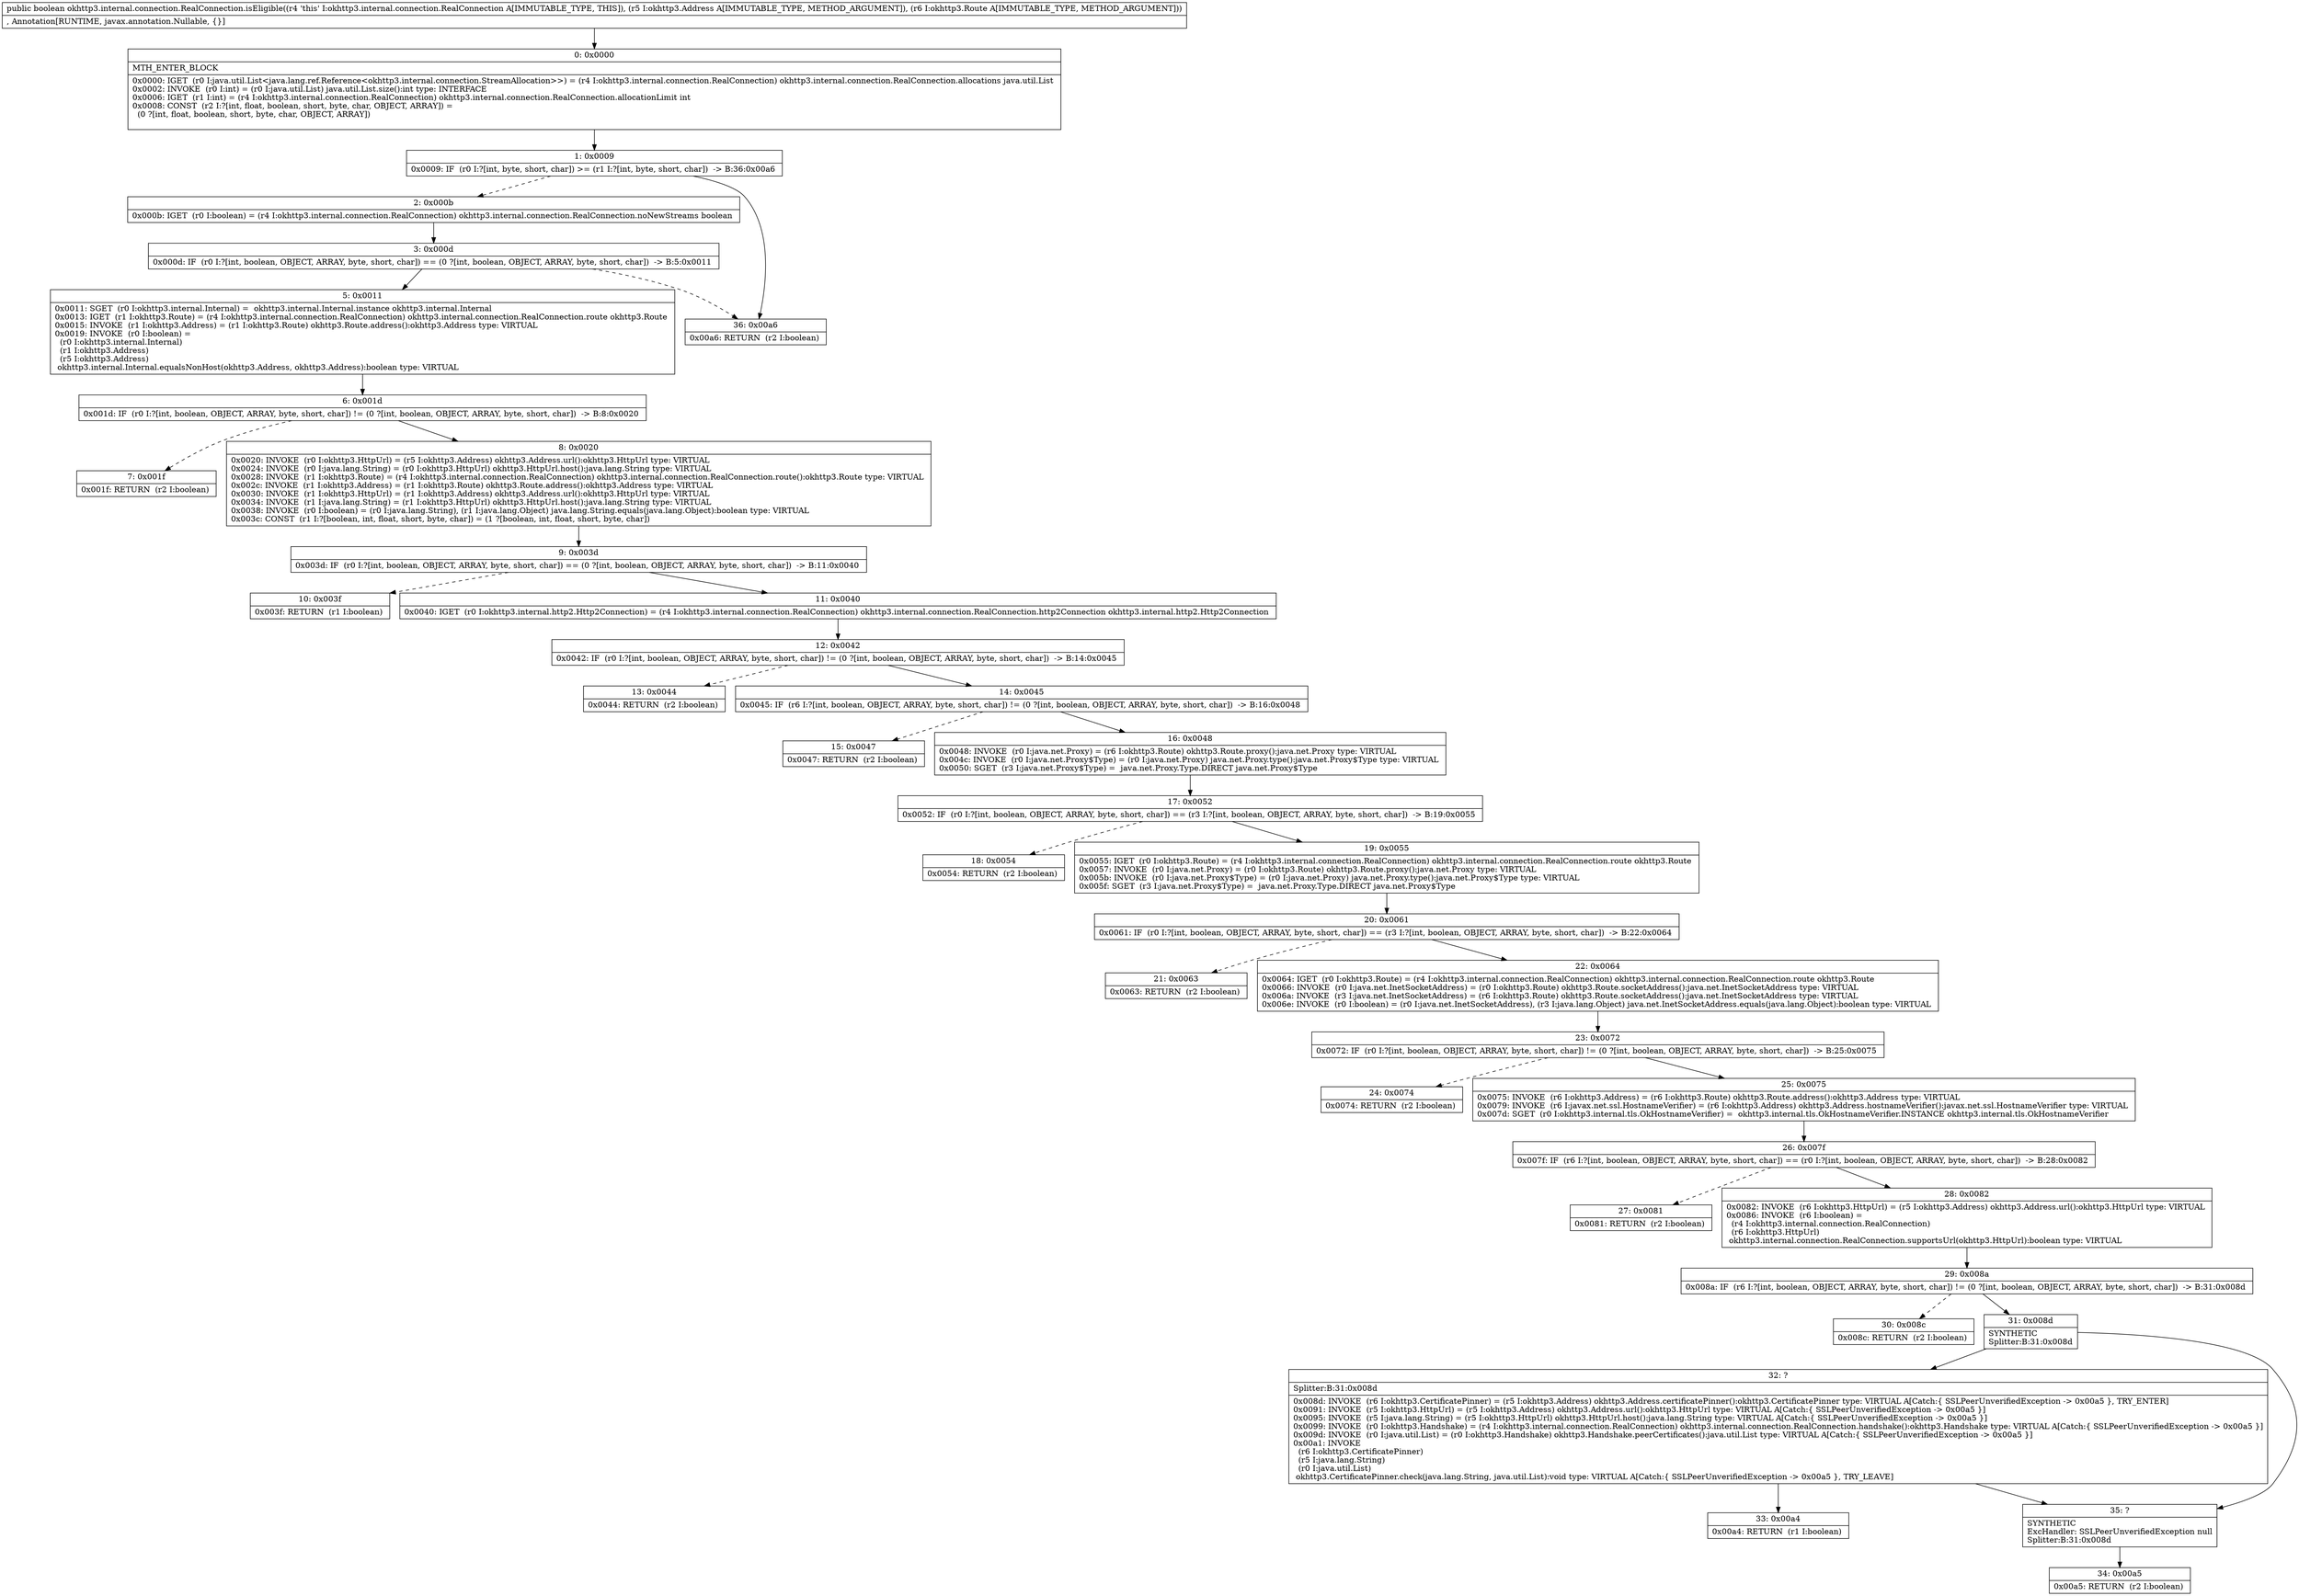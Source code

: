 digraph "CFG forokhttp3.internal.connection.RealConnection.isEligible(Lokhttp3\/Address;Lokhttp3\/Route;)Z" {
Node_0 [shape=record,label="{0\:\ 0x0000|MTH_ENTER_BLOCK\l|0x0000: IGET  (r0 I:java.util.List\<java.lang.ref.Reference\<okhttp3.internal.connection.StreamAllocation\>\>) = (r4 I:okhttp3.internal.connection.RealConnection) okhttp3.internal.connection.RealConnection.allocations java.util.List \l0x0002: INVOKE  (r0 I:int) = (r0 I:java.util.List) java.util.List.size():int type: INTERFACE \l0x0006: IGET  (r1 I:int) = (r4 I:okhttp3.internal.connection.RealConnection) okhttp3.internal.connection.RealConnection.allocationLimit int \l0x0008: CONST  (r2 I:?[int, float, boolean, short, byte, char, OBJECT, ARRAY]) = \l  (0 ?[int, float, boolean, short, byte, char, OBJECT, ARRAY])\l \l}"];
Node_1 [shape=record,label="{1\:\ 0x0009|0x0009: IF  (r0 I:?[int, byte, short, char]) \>= (r1 I:?[int, byte, short, char])  \-\> B:36:0x00a6 \l}"];
Node_2 [shape=record,label="{2\:\ 0x000b|0x000b: IGET  (r0 I:boolean) = (r4 I:okhttp3.internal.connection.RealConnection) okhttp3.internal.connection.RealConnection.noNewStreams boolean \l}"];
Node_3 [shape=record,label="{3\:\ 0x000d|0x000d: IF  (r0 I:?[int, boolean, OBJECT, ARRAY, byte, short, char]) == (0 ?[int, boolean, OBJECT, ARRAY, byte, short, char])  \-\> B:5:0x0011 \l}"];
Node_5 [shape=record,label="{5\:\ 0x0011|0x0011: SGET  (r0 I:okhttp3.internal.Internal) =  okhttp3.internal.Internal.instance okhttp3.internal.Internal \l0x0013: IGET  (r1 I:okhttp3.Route) = (r4 I:okhttp3.internal.connection.RealConnection) okhttp3.internal.connection.RealConnection.route okhttp3.Route \l0x0015: INVOKE  (r1 I:okhttp3.Address) = (r1 I:okhttp3.Route) okhttp3.Route.address():okhttp3.Address type: VIRTUAL \l0x0019: INVOKE  (r0 I:boolean) = \l  (r0 I:okhttp3.internal.Internal)\l  (r1 I:okhttp3.Address)\l  (r5 I:okhttp3.Address)\l okhttp3.internal.Internal.equalsNonHost(okhttp3.Address, okhttp3.Address):boolean type: VIRTUAL \l}"];
Node_6 [shape=record,label="{6\:\ 0x001d|0x001d: IF  (r0 I:?[int, boolean, OBJECT, ARRAY, byte, short, char]) != (0 ?[int, boolean, OBJECT, ARRAY, byte, short, char])  \-\> B:8:0x0020 \l}"];
Node_7 [shape=record,label="{7\:\ 0x001f|0x001f: RETURN  (r2 I:boolean) \l}"];
Node_8 [shape=record,label="{8\:\ 0x0020|0x0020: INVOKE  (r0 I:okhttp3.HttpUrl) = (r5 I:okhttp3.Address) okhttp3.Address.url():okhttp3.HttpUrl type: VIRTUAL \l0x0024: INVOKE  (r0 I:java.lang.String) = (r0 I:okhttp3.HttpUrl) okhttp3.HttpUrl.host():java.lang.String type: VIRTUAL \l0x0028: INVOKE  (r1 I:okhttp3.Route) = (r4 I:okhttp3.internal.connection.RealConnection) okhttp3.internal.connection.RealConnection.route():okhttp3.Route type: VIRTUAL \l0x002c: INVOKE  (r1 I:okhttp3.Address) = (r1 I:okhttp3.Route) okhttp3.Route.address():okhttp3.Address type: VIRTUAL \l0x0030: INVOKE  (r1 I:okhttp3.HttpUrl) = (r1 I:okhttp3.Address) okhttp3.Address.url():okhttp3.HttpUrl type: VIRTUAL \l0x0034: INVOKE  (r1 I:java.lang.String) = (r1 I:okhttp3.HttpUrl) okhttp3.HttpUrl.host():java.lang.String type: VIRTUAL \l0x0038: INVOKE  (r0 I:boolean) = (r0 I:java.lang.String), (r1 I:java.lang.Object) java.lang.String.equals(java.lang.Object):boolean type: VIRTUAL \l0x003c: CONST  (r1 I:?[boolean, int, float, short, byte, char]) = (1 ?[boolean, int, float, short, byte, char]) \l}"];
Node_9 [shape=record,label="{9\:\ 0x003d|0x003d: IF  (r0 I:?[int, boolean, OBJECT, ARRAY, byte, short, char]) == (0 ?[int, boolean, OBJECT, ARRAY, byte, short, char])  \-\> B:11:0x0040 \l}"];
Node_10 [shape=record,label="{10\:\ 0x003f|0x003f: RETURN  (r1 I:boolean) \l}"];
Node_11 [shape=record,label="{11\:\ 0x0040|0x0040: IGET  (r0 I:okhttp3.internal.http2.Http2Connection) = (r4 I:okhttp3.internal.connection.RealConnection) okhttp3.internal.connection.RealConnection.http2Connection okhttp3.internal.http2.Http2Connection \l}"];
Node_12 [shape=record,label="{12\:\ 0x0042|0x0042: IF  (r0 I:?[int, boolean, OBJECT, ARRAY, byte, short, char]) != (0 ?[int, boolean, OBJECT, ARRAY, byte, short, char])  \-\> B:14:0x0045 \l}"];
Node_13 [shape=record,label="{13\:\ 0x0044|0x0044: RETURN  (r2 I:boolean) \l}"];
Node_14 [shape=record,label="{14\:\ 0x0045|0x0045: IF  (r6 I:?[int, boolean, OBJECT, ARRAY, byte, short, char]) != (0 ?[int, boolean, OBJECT, ARRAY, byte, short, char])  \-\> B:16:0x0048 \l}"];
Node_15 [shape=record,label="{15\:\ 0x0047|0x0047: RETURN  (r2 I:boolean) \l}"];
Node_16 [shape=record,label="{16\:\ 0x0048|0x0048: INVOKE  (r0 I:java.net.Proxy) = (r6 I:okhttp3.Route) okhttp3.Route.proxy():java.net.Proxy type: VIRTUAL \l0x004c: INVOKE  (r0 I:java.net.Proxy$Type) = (r0 I:java.net.Proxy) java.net.Proxy.type():java.net.Proxy$Type type: VIRTUAL \l0x0050: SGET  (r3 I:java.net.Proxy$Type) =  java.net.Proxy.Type.DIRECT java.net.Proxy$Type \l}"];
Node_17 [shape=record,label="{17\:\ 0x0052|0x0052: IF  (r0 I:?[int, boolean, OBJECT, ARRAY, byte, short, char]) == (r3 I:?[int, boolean, OBJECT, ARRAY, byte, short, char])  \-\> B:19:0x0055 \l}"];
Node_18 [shape=record,label="{18\:\ 0x0054|0x0054: RETURN  (r2 I:boolean) \l}"];
Node_19 [shape=record,label="{19\:\ 0x0055|0x0055: IGET  (r0 I:okhttp3.Route) = (r4 I:okhttp3.internal.connection.RealConnection) okhttp3.internal.connection.RealConnection.route okhttp3.Route \l0x0057: INVOKE  (r0 I:java.net.Proxy) = (r0 I:okhttp3.Route) okhttp3.Route.proxy():java.net.Proxy type: VIRTUAL \l0x005b: INVOKE  (r0 I:java.net.Proxy$Type) = (r0 I:java.net.Proxy) java.net.Proxy.type():java.net.Proxy$Type type: VIRTUAL \l0x005f: SGET  (r3 I:java.net.Proxy$Type) =  java.net.Proxy.Type.DIRECT java.net.Proxy$Type \l}"];
Node_20 [shape=record,label="{20\:\ 0x0061|0x0061: IF  (r0 I:?[int, boolean, OBJECT, ARRAY, byte, short, char]) == (r3 I:?[int, boolean, OBJECT, ARRAY, byte, short, char])  \-\> B:22:0x0064 \l}"];
Node_21 [shape=record,label="{21\:\ 0x0063|0x0063: RETURN  (r2 I:boolean) \l}"];
Node_22 [shape=record,label="{22\:\ 0x0064|0x0064: IGET  (r0 I:okhttp3.Route) = (r4 I:okhttp3.internal.connection.RealConnection) okhttp3.internal.connection.RealConnection.route okhttp3.Route \l0x0066: INVOKE  (r0 I:java.net.InetSocketAddress) = (r0 I:okhttp3.Route) okhttp3.Route.socketAddress():java.net.InetSocketAddress type: VIRTUAL \l0x006a: INVOKE  (r3 I:java.net.InetSocketAddress) = (r6 I:okhttp3.Route) okhttp3.Route.socketAddress():java.net.InetSocketAddress type: VIRTUAL \l0x006e: INVOKE  (r0 I:boolean) = (r0 I:java.net.InetSocketAddress), (r3 I:java.lang.Object) java.net.InetSocketAddress.equals(java.lang.Object):boolean type: VIRTUAL \l}"];
Node_23 [shape=record,label="{23\:\ 0x0072|0x0072: IF  (r0 I:?[int, boolean, OBJECT, ARRAY, byte, short, char]) != (0 ?[int, boolean, OBJECT, ARRAY, byte, short, char])  \-\> B:25:0x0075 \l}"];
Node_24 [shape=record,label="{24\:\ 0x0074|0x0074: RETURN  (r2 I:boolean) \l}"];
Node_25 [shape=record,label="{25\:\ 0x0075|0x0075: INVOKE  (r6 I:okhttp3.Address) = (r6 I:okhttp3.Route) okhttp3.Route.address():okhttp3.Address type: VIRTUAL \l0x0079: INVOKE  (r6 I:javax.net.ssl.HostnameVerifier) = (r6 I:okhttp3.Address) okhttp3.Address.hostnameVerifier():javax.net.ssl.HostnameVerifier type: VIRTUAL \l0x007d: SGET  (r0 I:okhttp3.internal.tls.OkHostnameVerifier) =  okhttp3.internal.tls.OkHostnameVerifier.INSTANCE okhttp3.internal.tls.OkHostnameVerifier \l}"];
Node_26 [shape=record,label="{26\:\ 0x007f|0x007f: IF  (r6 I:?[int, boolean, OBJECT, ARRAY, byte, short, char]) == (r0 I:?[int, boolean, OBJECT, ARRAY, byte, short, char])  \-\> B:28:0x0082 \l}"];
Node_27 [shape=record,label="{27\:\ 0x0081|0x0081: RETURN  (r2 I:boolean) \l}"];
Node_28 [shape=record,label="{28\:\ 0x0082|0x0082: INVOKE  (r6 I:okhttp3.HttpUrl) = (r5 I:okhttp3.Address) okhttp3.Address.url():okhttp3.HttpUrl type: VIRTUAL \l0x0086: INVOKE  (r6 I:boolean) = \l  (r4 I:okhttp3.internal.connection.RealConnection)\l  (r6 I:okhttp3.HttpUrl)\l okhttp3.internal.connection.RealConnection.supportsUrl(okhttp3.HttpUrl):boolean type: VIRTUAL \l}"];
Node_29 [shape=record,label="{29\:\ 0x008a|0x008a: IF  (r6 I:?[int, boolean, OBJECT, ARRAY, byte, short, char]) != (0 ?[int, boolean, OBJECT, ARRAY, byte, short, char])  \-\> B:31:0x008d \l}"];
Node_30 [shape=record,label="{30\:\ 0x008c|0x008c: RETURN  (r2 I:boolean) \l}"];
Node_31 [shape=record,label="{31\:\ 0x008d|SYNTHETIC\lSplitter:B:31:0x008d\l}"];
Node_32 [shape=record,label="{32\:\ ?|Splitter:B:31:0x008d\l|0x008d: INVOKE  (r6 I:okhttp3.CertificatePinner) = (r5 I:okhttp3.Address) okhttp3.Address.certificatePinner():okhttp3.CertificatePinner type: VIRTUAL A[Catch:\{ SSLPeerUnverifiedException \-\> 0x00a5 \}, TRY_ENTER]\l0x0091: INVOKE  (r5 I:okhttp3.HttpUrl) = (r5 I:okhttp3.Address) okhttp3.Address.url():okhttp3.HttpUrl type: VIRTUAL A[Catch:\{ SSLPeerUnverifiedException \-\> 0x00a5 \}]\l0x0095: INVOKE  (r5 I:java.lang.String) = (r5 I:okhttp3.HttpUrl) okhttp3.HttpUrl.host():java.lang.String type: VIRTUAL A[Catch:\{ SSLPeerUnverifiedException \-\> 0x00a5 \}]\l0x0099: INVOKE  (r0 I:okhttp3.Handshake) = (r4 I:okhttp3.internal.connection.RealConnection) okhttp3.internal.connection.RealConnection.handshake():okhttp3.Handshake type: VIRTUAL A[Catch:\{ SSLPeerUnverifiedException \-\> 0x00a5 \}]\l0x009d: INVOKE  (r0 I:java.util.List) = (r0 I:okhttp3.Handshake) okhttp3.Handshake.peerCertificates():java.util.List type: VIRTUAL A[Catch:\{ SSLPeerUnverifiedException \-\> 0x00a5 \}]\l0x00a1: INVOKE  \l  (r6 I:okhttp3.CertificatePinner)\l  (r5 I:java.lang.String)\l  (r0 I:java.util.List)\l okhttp3.CertificatePinner.check(java.lang.String, java.util.List):void type: VIRTUAL A[Catch:\{ SSLPeerUnverifiedException \-\> 0x00a5 \}, TRY_LEAVE]\l}"];
Node_33 [shape=record,label="{33\:\ 0x00a4|0x00a4: RETURN  (r1 I:boolean) \l}"];
Node_34 [shape=record,label="{34\:\ 0x00a5|0x00a5: RETURN  (r2 I:boolean) \l}"];
Node_35 [shape=record,label="{35\:\ ?|SYNTHETIC\lExcHandler: SSLPeerUnverifiedException null\lSplitter:B:31:0x008d\l}"];
Node_36 [shape=record,label="{36\:\ 0x00a6|0x00a6: RETURN  (r2 I:boolean) \l}"];
MethodNode[shape=record,label="{public boolean okhttp3.internal.connection.RealConnection.isEligible((r4 'this' I:okhttp3.internal.connection.RealConnection A[IMMUTABLE_TYPE, THIS]), (r5 I:okhttp3.Address A[IMMUTABLE_TYPE, METHOD_ARGUMENT]), (r6 I:okhttp3.Route A[IMMUTABLE_TYPE, METHOD_ARGUMENT]))  | , Annotation[RUNTIME, javax.annotation.Nullable, \{\}]\l}"];
MethodNode -> Node_0;
Node_0 -> Node_1;
Node_1 -> Node_2[style=dashed];
Node_1 -> Node_36;
Node_2 -> Node_3;
Node_3 -> Node_5;
Node_3 -> Node_36[style=dashed];
Node_5 -> Node_6;
Node_6 -> Node_7[style=dashed];
Node_6 -> Node_8;
Node_8 -> Node_9;
Node_9 -> Node_10[style=dashed];
Node_9 -> Node_11;
Node_11 -> Node_12;
Node_12 -> Node_13[style=dashed];
Node_12 -> Node_14;
Node_14 -> Node_15[style=dashed];
Node_14 -> Node_16;
Node_16 -> Node_17;
Node_17 -> Node_18[style=dashed];
Node_17 -> Node_19;
Node_19 -> Node_20;
Node_20 -> Node_21[style=dashed];
Node_20 -> Node_22;
Node_22 -> Node_23;
Node_23 -> Node_24[style=dashed];
Node_23 -> Node_25;
Node_25 -> Node_26;
Node_26 -> Node_27[style=dashed];
Node_26 -> Node_28;
Node_28 -> Node_29;
Node_29 -> Node_30[style=dashed];
Node_29 -> Node_31;
Node_31 -> Node_32;
Node_31 -> Node_35;
Node_32 -> Node_33;
Node_32 -> Node_35;
Node_35 -> Node_34;
}

